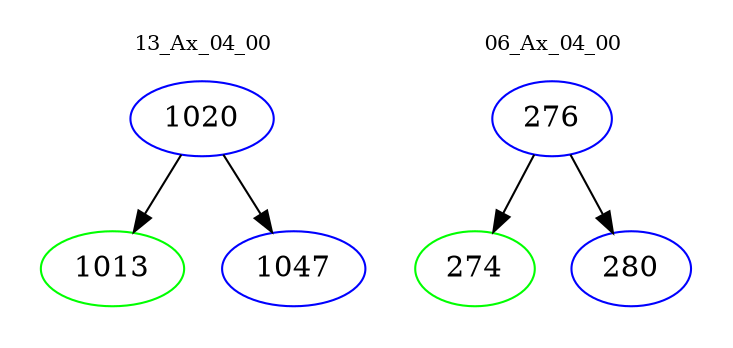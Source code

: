 digraph{
subgraph cluster_0 {
color = white
label = "13_Ax_04_00";
fontsize=10;
T0_1020 [label="1020", color="blue"]
T0_1020 -> T0_1013 [color="black"]
T0_1013 [label="1013", color="green"]
T0_1020 -> T0_1047 [color="black"]
T0_1047 [label="1047", color="blue"]
}
subgraph cluster_1 {
color = white
label = "06_Ax_04_00";
fontsize=10;
T1_276 [label="276", color="blue"]
T1_276 -> T1_274 [color="black"]
T1_274 [label="274", color="green"]
T1_276 -> T1_280 [color="black"]
T1_280 [label="280", color="blue"]
}
}
